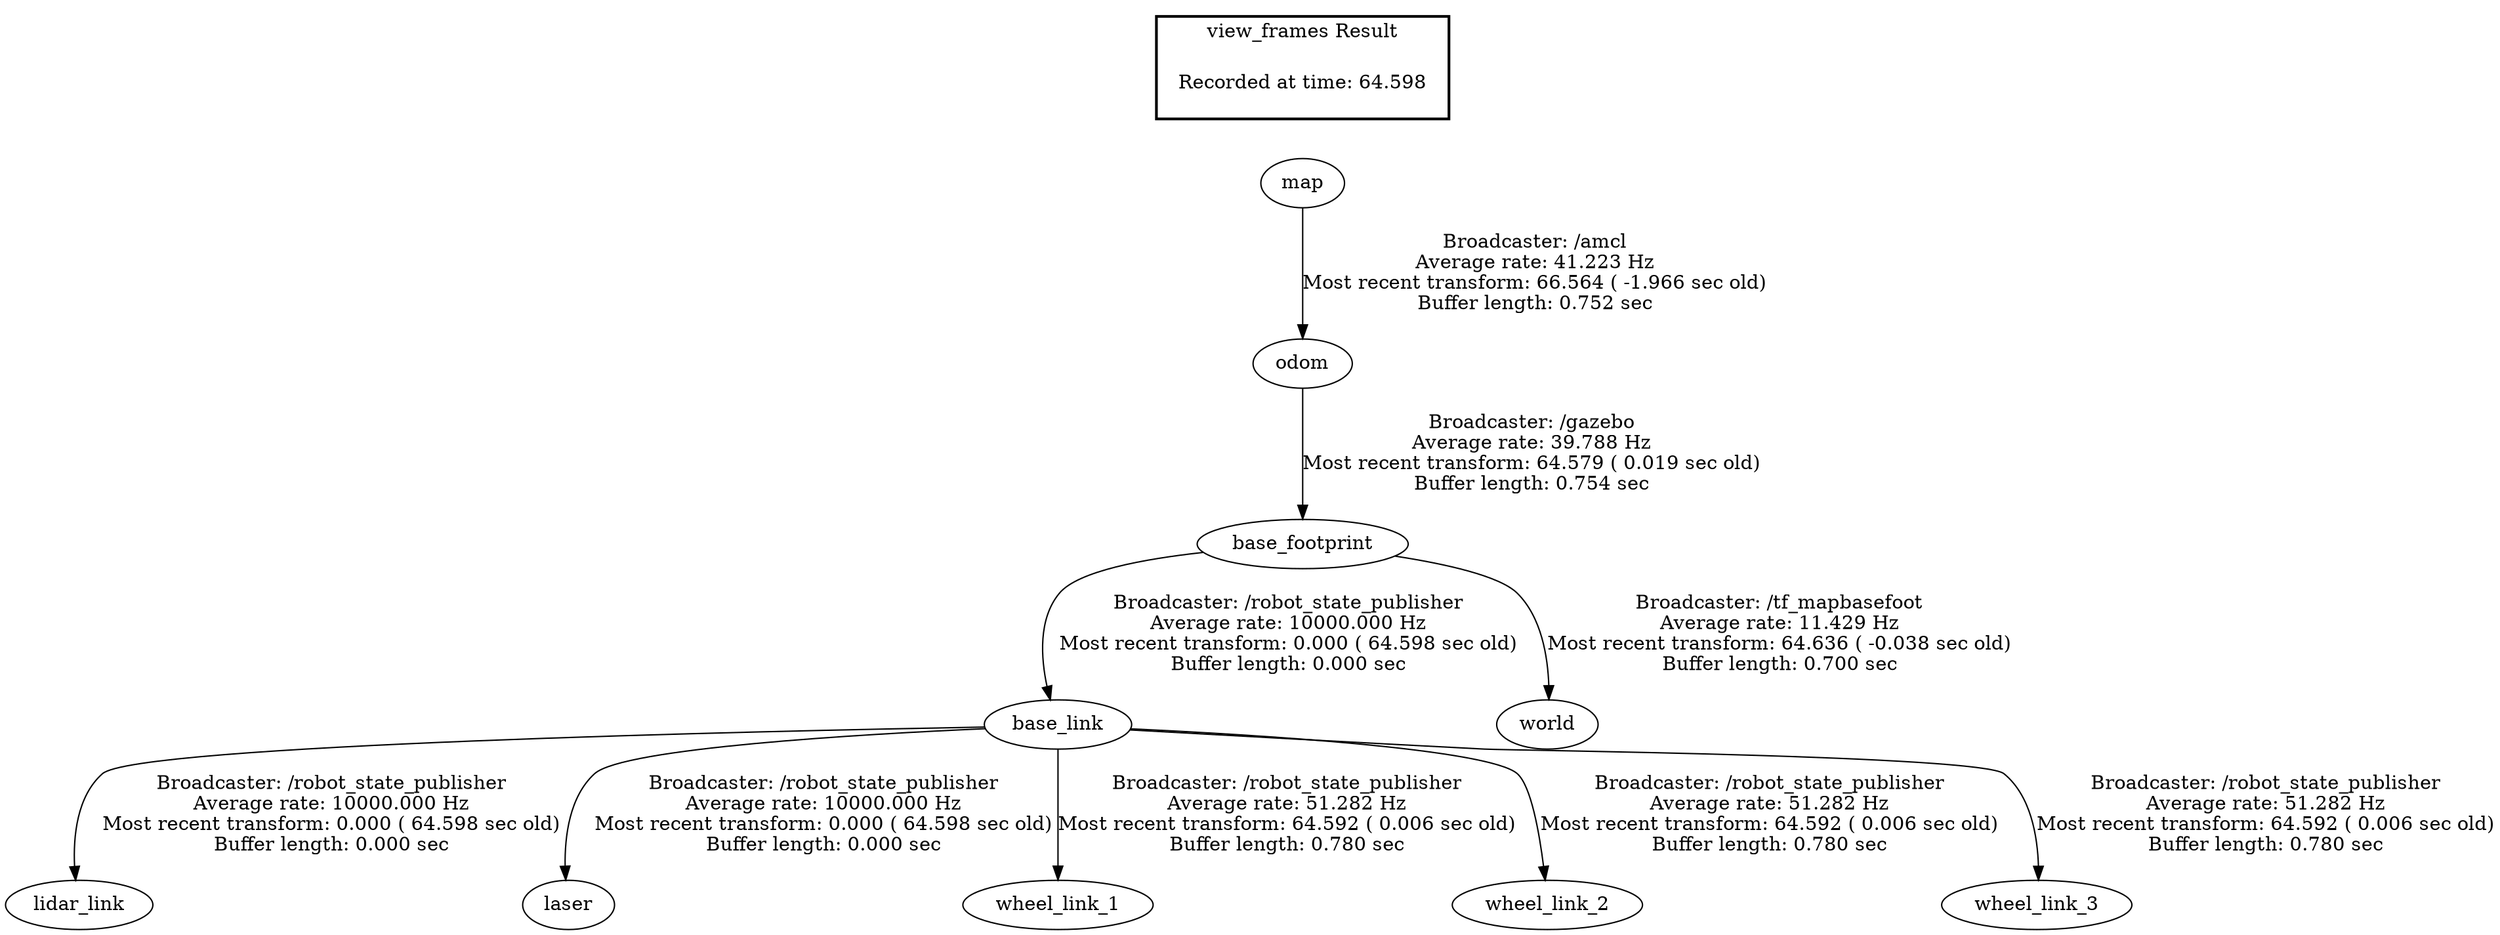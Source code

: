 digraph G {
"base_link" -> "lidar_link"[label="Broadcaster: /robot_state_publisher\nAverage rate: 10000.000 Hz\nMost recent transform: 0.000 ( 64.598 sec old)\nBuffer length: 0.000 sec\n"];
"base_footprint" -> "base_link"[label="Broadcaster: /robot_state_publisher\nAverage rate: 10000.000 Hz\nMost recent transform: 0.000 ( 64.598 sec old)\nBuffer length: 0.000 sec\n"];
"odom" -> "base_footprint"[label="Broadcaster: /gazebo\nAverage rate: 39.788 Hz\nMost recent transform: 64.579 ( 0.019 sec old)\nBuffer length: 0.754 sec\n"];
"base_link" -> "laser"[label="Broadcaster: /robot_state_publisher\nAverage rate: 10000.000 Hz\nMost recent transform: 0.000 ( 64.598 sec old)\nBuffer length: 0.000 sec\n"];
"base_link" -> "wheel_link_1"[label="Broadcaster: /robot_state_publisher\nAverage rate: 51.282 Hz\nMost recent transform: 64.592 ( 0.006 sec old)\nBuffer length: 0.780 sec\n"];
"base_link" -> "wheel_link_2"[label="Broadcaster: /robot_state_publisher\nAverage rate: 51.282 Hz\nMost recent transform: 64.592 ( 0.006 sec old)\nBuffer length: 0.780 sec\n"];
"base_link" -> "wheel_link_3"[label="Broadcaster: /robot_state_publisher\nAverage rate: 51.282 Hz\nMost recent transform: 64.592 ( 0.006 sec old)\nBuffer length: 0.780 sec\n"];
"map" -> "odom"[label="Broadcaster: /amcl\nAverage rate: 41.223 Hz\nMost recent transform: 66.564 ( -1.966 sec old)\nBuffer length: 0.752 sec\n"];
"base_footprint" -> "world"[label="Broadcaster: /tf_mapbasefoot\nAverage rate: 11.429 Hz\nMost recent transform: 64.636 ( -0.038 sec old)\nBuffer length: 0.700 sec\n"];
edge [style=invis];
 subgraph cluster_legend { style=bold; color=black; label ="view_frames Result";
"Recorded at time: 64.598"[ shape=plaintext ] ;
 }->"map";
}